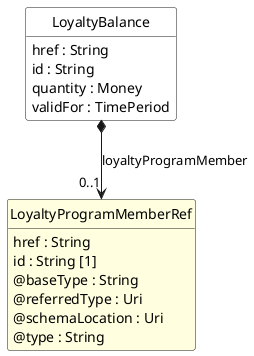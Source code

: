 @startuml
hide circle
hide methods
hide stereotype
show <<Enumeration>> stereotype
skinparam class {
   BackgroundColor<<Enumeration>> #E6F5F7
   BackgroundColor<<Ref>> #FFFFE0
   BackgroundColor<<Pivot>> #FFFFFFF
   BackgroundColor<<SimpleType>> #E2F0DA
   BackgroundColor #FCF2E3
}

class LoyaltyBalance <<Pivot>> {
    href : String
    id : String
    quantity : Money
    validFor : TimePeriod
}

class LoyaltyProgramMemberRef  <<Ref>> {
    href : String
    id : String [1]
    @baseType : String
    @referredType : Uri
    @schemaLocation : Uri
    @type : String
}

LoyaltyBalance *-->  "0..1" LoyaltyProgramMemberRef : loyaltyProgramMember

@enduml